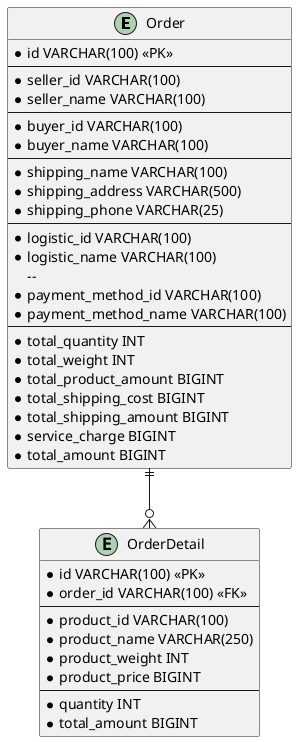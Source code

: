 @startuml WhiteSmoke

entity Order {
    * id VARCHAR(100) <<PK>>
    --
    * seller_id VARCHAR(100)
    * seller_name VARCHAR(100)
    --
    * buyer_id VARCHAR(100)
    * buyer_name VARCHAR(100)
    --
    * shipping_name VARCHAR(100)
    * shipping_address VARCHAR(500)
    * shipping_phone VARCHAR(25)
    --
    * logistic_id VARCHAR(100)
    * logistic_name VARCHAR(100)
    -- 
    * payment_method_id VARCHAR(100)
    * payment_method_name VARCHAR(100)
    --
    * total_quantity INT
    * total_weight INT
    * total_product_amount BIGINT
    * total_shipping_cost BIGINT
    * total_shipping_amount BIGINT
    * service_charge BIGINT
    * total_amount BIGINT
}

entity OrderDetail {
    * id VARCHAR(100) <<PK>>
    * order_id VARCHAR(100) <<FK>>
    --
    * product_id VARCHAR(100)
    * product_name VARCHAR(250)
    * product_weight INT
    * product_price BIGINT
    --
    * quantity INT
    * total_amount BIGINT
}

Order ||--o{ OrderDetail

@enduml